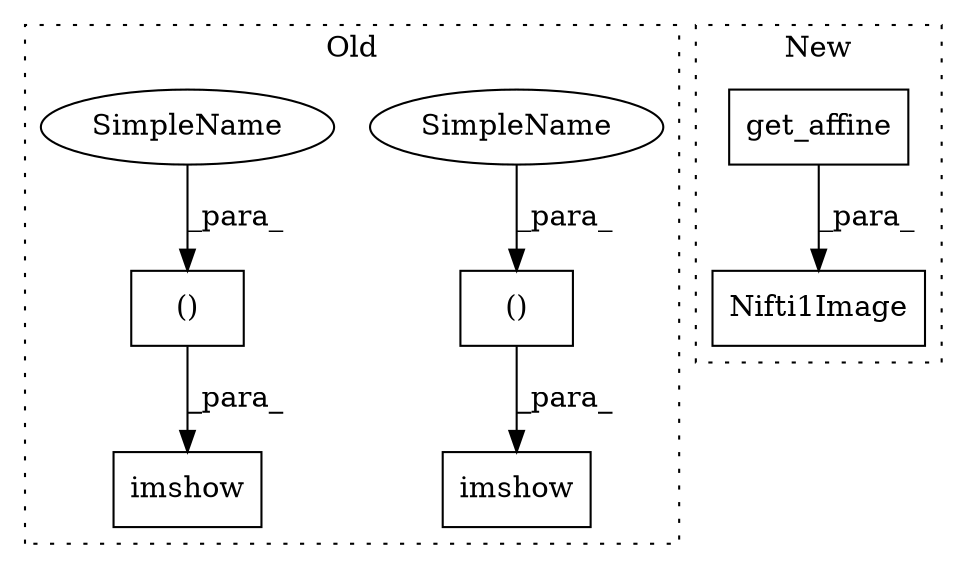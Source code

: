 digraph G {
subgraph cluster0 {
1 [label="imshow" a="32" s="2582,2690" l="7,1" shape="box"];
3 [label="()" a="106" s="2616" l="35" shape="box"];
4 [label="()" a="106" s="3063" l="35" shape="box"];
5 [label="imshow" a="32" s="3029,3137" l="7,1" shape="box"];
7 [label="SimpleName" a="42" s="3086" l="12" shape="ellipse"];
8 [label="SimpleName" a="42" s="2639" l="12" shape="ellipse"];
label = "Old";
style="dotted";
}
subgraph cluster1 {
2 [label="Nifti1Image" a="32" s="2677,2716" l="12,1" shape="box"];
6 [label="get_affine" a="32" s="2704" l="12" shape="box"];
label = "New";
style="dotted";
}
3 -> 1 [label="_para_"];
4 -> 5 [label="_para_"];
6 -> 2 [label="_para_"];
7 -> 4 [label="_para_"];
8 -> 3 [label="_para_"];
}